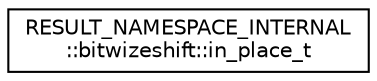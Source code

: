 digraph "Graphical Class Hierarchy"
{
 // LATEX_PDF_SIZE
  edge [fontname="Helvetica",fontsize="10",labelfontname="Helvetica",labelfontsize="10"];
  node [fontname="Helvetica",fontsize="10",shape=record];
  rankdir="LR";
  Node0 [label="RESULT_NAMESPACE_INTERNAL\l::bitwizeshift::in_place_t",height=0.2,width=0.4,color="black", fillcolor="white", style="filled",URL="$d5/d12/structRESULT__NAMESPACE__INTERNAL_1_1bitwizeshift_1_1in__place__t.html",tooltip="A structure for representing in-place construction."];
}
